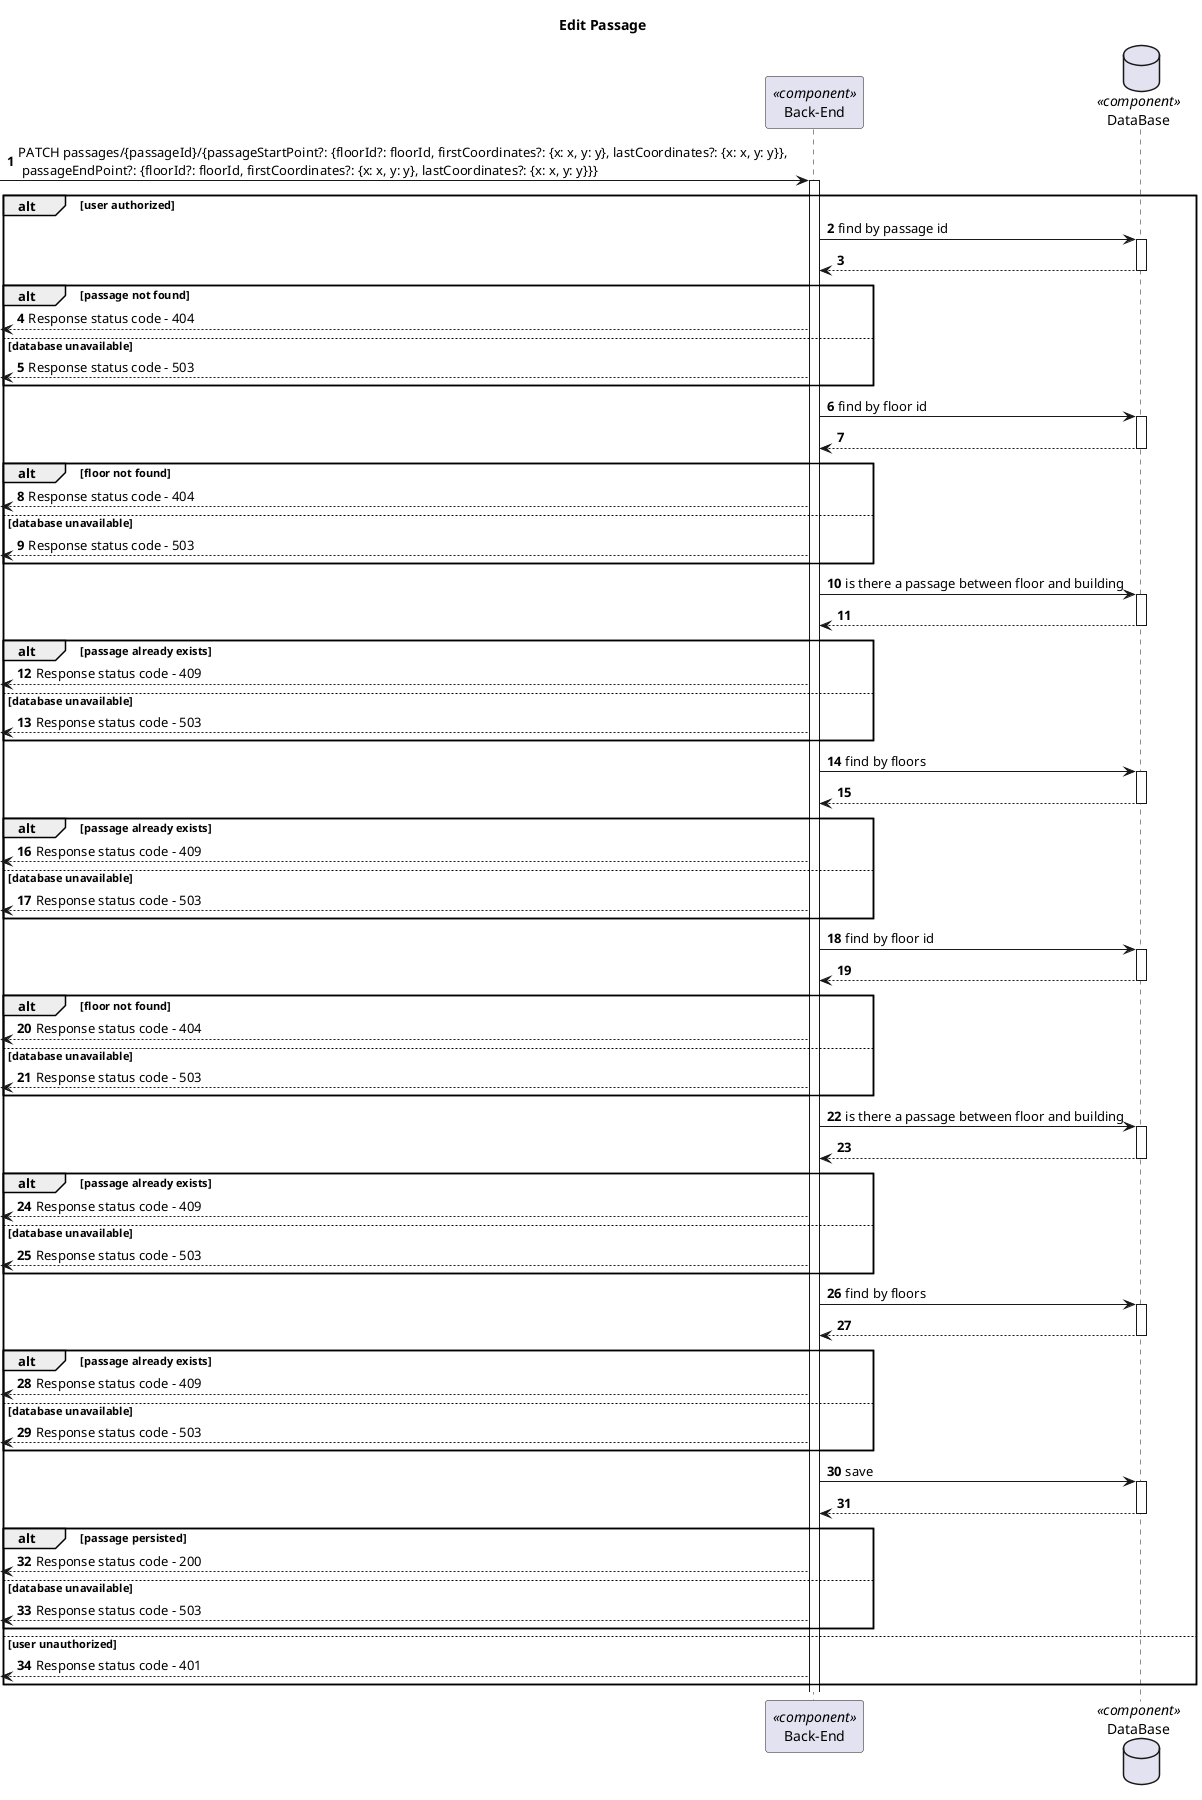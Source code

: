 @startuml Process View - Level 3

autonumber
skinparam packageStyle rect

title Edit Passage

participant "Back-End" as BE <<component>>
database "DataBase" as DB <<component>>

-> BE: PATCH passages/{passageId}/{passageStartPoint?: {floorId?: floorId, firstCoordinates?: {x: x, y: y}, lastCoordinates?: {x: x, y: y}}, \n passageEndPoint?: {floorId?: floorId, firstCoordinates?: {x: x, y: y}, lastCoordinates?: {x: x, y: y}}}

alt user authorized

'Find by Passage ID'

activate BE

BE -> DB: find by passage id

activate DB

DB --> BE:

deactivate DB

alt passage not found

  <-- BE: Response status code - 404

else database unavailable

  <-- BE: Response status code - 503

end

'Find by Floor ID'

activate BE

BE -> DB: find by floor id

activate DB

DB --> BE:

deactivate DB

alt floor not found

  <-- BE: Response status code - 404

else database unavailable

  <-- BE: Response status code - 503

end

'Is There A Passage Between Floor And Building'
activate BE

BE -> DB: is there a passage between floor and building

activate DB

DB --> BE:

deactivate DB

alt passage already exists


  <-- BE: Response status code - 409

else database unavailable

  <-- BE: Response status code - 503

end

'Find Passage By Floors'
activate BE

BE -> DB: find by floors

activate DB

DB --> BE:

deactivate DB

alt passage already exists

  <-- BE: Response status code - 409

else database unavailable

  <-- BE: Response status code - 503

end

'Find by Floor ID'

activate BE

BE -> DB: find by floor id

activate DB

DB --> BE:

deactivate DB

alt floor not found

  <-- BE: Response status code - 404

else database unavailable

  <-- BE: Response status code - 503

end

'Is There A Passage Between Floor And Building'
activate BE

BE -> DB: is there a passage between floor and building

activate DB

DB --> BE:

deactivate DB

alt passage already exists


  <-- BE: Response status code - 409

else database unavailable

  <-- BE: Response status code - 503

end

'Find Passage By Floors'
activate BE

BE -> DB: find by floors

activate DB

DB --> BE:

deactivate DB

alt passage already exists

  <-- BE: Response status code - 409

else database unavailable

  <-- BE: Response status code - 503

end

activate BE

BE -> DB: save

activate DB

DB --> BE:

deactivate DB

alt passage persisted

  <-- BE: Response status code - 200

else database unavailable

  <-- BE: Response status code - 503

end

else user unauthorized

  <-- BE: Response status code - 401

end

@enduml